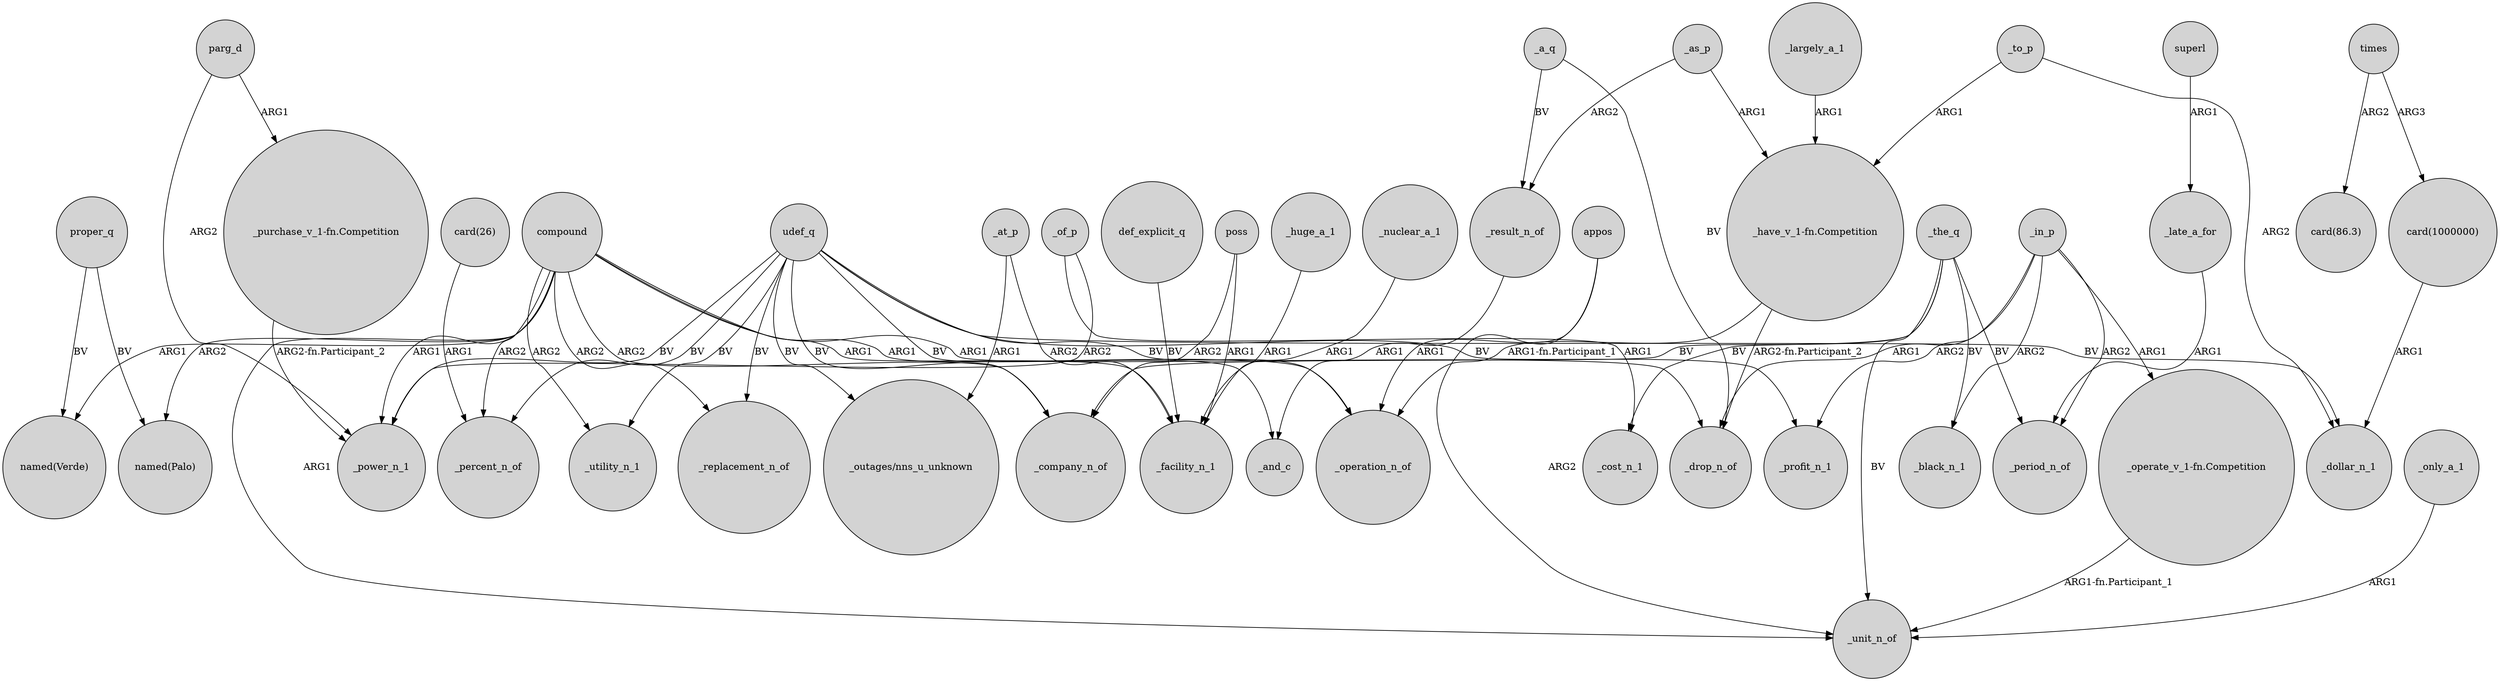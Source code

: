 digraph {
	node [shape=circle style=filled]
	compound -> "named(Palo)" [label=ARG2]
	"_purchase_v_1-fn.Competition" -> _power_n_1 [label="ARG2-fn.Participant_2"]
	_at_p -> "_outages/nns_u_unknown" [label=ARG1]
	_at_p -> _facility_n_1 [label=ARG2]
	proper_q -> "named(Palo)" [label=BV]
	udef_q -> _utility_n_1 [label=BV]
	compound -> _utility_n_1 [label=ARG2]
	udef_q -> _replacement_n_of [label=BV]
	"_operate_v_1-fn.Competition" -> _unit_n_of [label="ARG1-fn.Participant_1"]
	_in_p -> _period_n_of [label=ARG2]
	"card(26)" -> _percent_n_of [label=ARG1]
	_of_p -> _cost_n_1 [label=ARG1]
	superl -> _late_a_for [label=ARG1]
	_the_q -> _cost_n_1 [label=BV]
	times -> "card(1000000)" [label=ARG3]
	_huge_a_1 -> _facility_n_1 [label=ARG1]
	proper_q -> "named(Verde)" [label=BV]
	udef_q -> _profit_n_1 [label=BV]
	compound -> _operation_n_of [label=ARG1]
	_to_p -> _dollar_n_1 [label=ARG2]
	_only_a_1 -> _unit_n_of [label=ARG1]
	compound -> _facility_n_1 [label=ARG1]
	udef_q -> _and_c [label=BV]
	times -> "card(86.3)" [label=ARG2]
	compound -> _company_n_of [label=ARG2]
	_in_p -> "_operate_v_1-fn.Competition" [label=ARG1]
	_in_p -> _profit_n_1 [label=ARG2]
	_the_q -> _black_n_1 [label=BV]
	parg_d -> "_purchase_v_1-fn.Competition" [label=ARG1]
	"_have_v_1-fn.Competition" -> _operation_n_of [label="ARG1-fn.Participant_1"]
	_as_p -> _result_n_of [label=ARG2]
	poss -> _company_n_of [label=ARG2]
	poss -> _facility_n_1 [label=ARG1]
	_nuclear_a_1 -> _facility_n_1 [label=ARG1]
	udef_q -> _percent_n_of [label=BV]
	udef_q -> _operation_n_of [label=BV]
	compound -> _percent_n_of [label=ARG2]
	udef_q -> _company_n_of [label=BV]
	_late_a_for -> _period_n_of [label=ARG1]
	udef_q -> _dollar_n_1 [label=BV]
	_largely_a_1 -> "_have_v_1-fn.Competition" [label=ARG1]
	"card(1000000)" -> _dollar_n_1 [label=ARG1]
	_a_q -> _drop_n_of [label=BV]
	compound -> _replacement_n_of [label=ARG2]
	parg_d -> _power_n_1 [label=ARG2]
	_in_p -> _drop_n_of [label=ARG1]
	appos -> _unit_n_of [label=ARG2]
	appos -> _operation_n_of [label=ARG1]
	_a_q -> _result_n_of [label=BV]
	"_have_v_1-fn.Competition" -> _drop_n_of [label="ARG2-fn.Participant_2"]
	_of_p -> _power_n_1 [label=ARG2]
	_in_p -> _black_n_1 [label=ARG2]
	compound -> "named(Verde)" [label=ARG1]
	compound -> _unit_n_of [label=ARG1]
	_the_q -> _period_n_of [label=BV]
	def_explicit_q -> _facility_n_1 [label=BV]
	udef_q -> "_outages/nns_u_unknown" [label=BV]
	_to_p -> "_have_v_1-fn.Competition" [label=ARG1]
	_the_q -> _unit_n_of [label=BV]
	compound -> _drop_n_of [label=ARG1]
	_result_n_of -> _and_c [label=ARG1]
	_the_q -> _company_n_of [label=BV]
	_as_p -> "_have_v_1-fn.Competition" [label=ARG1]
	compound -> _power_n_1 [label=ARG1]
	udef_q -> _power_n_1 [label=BV]
}
